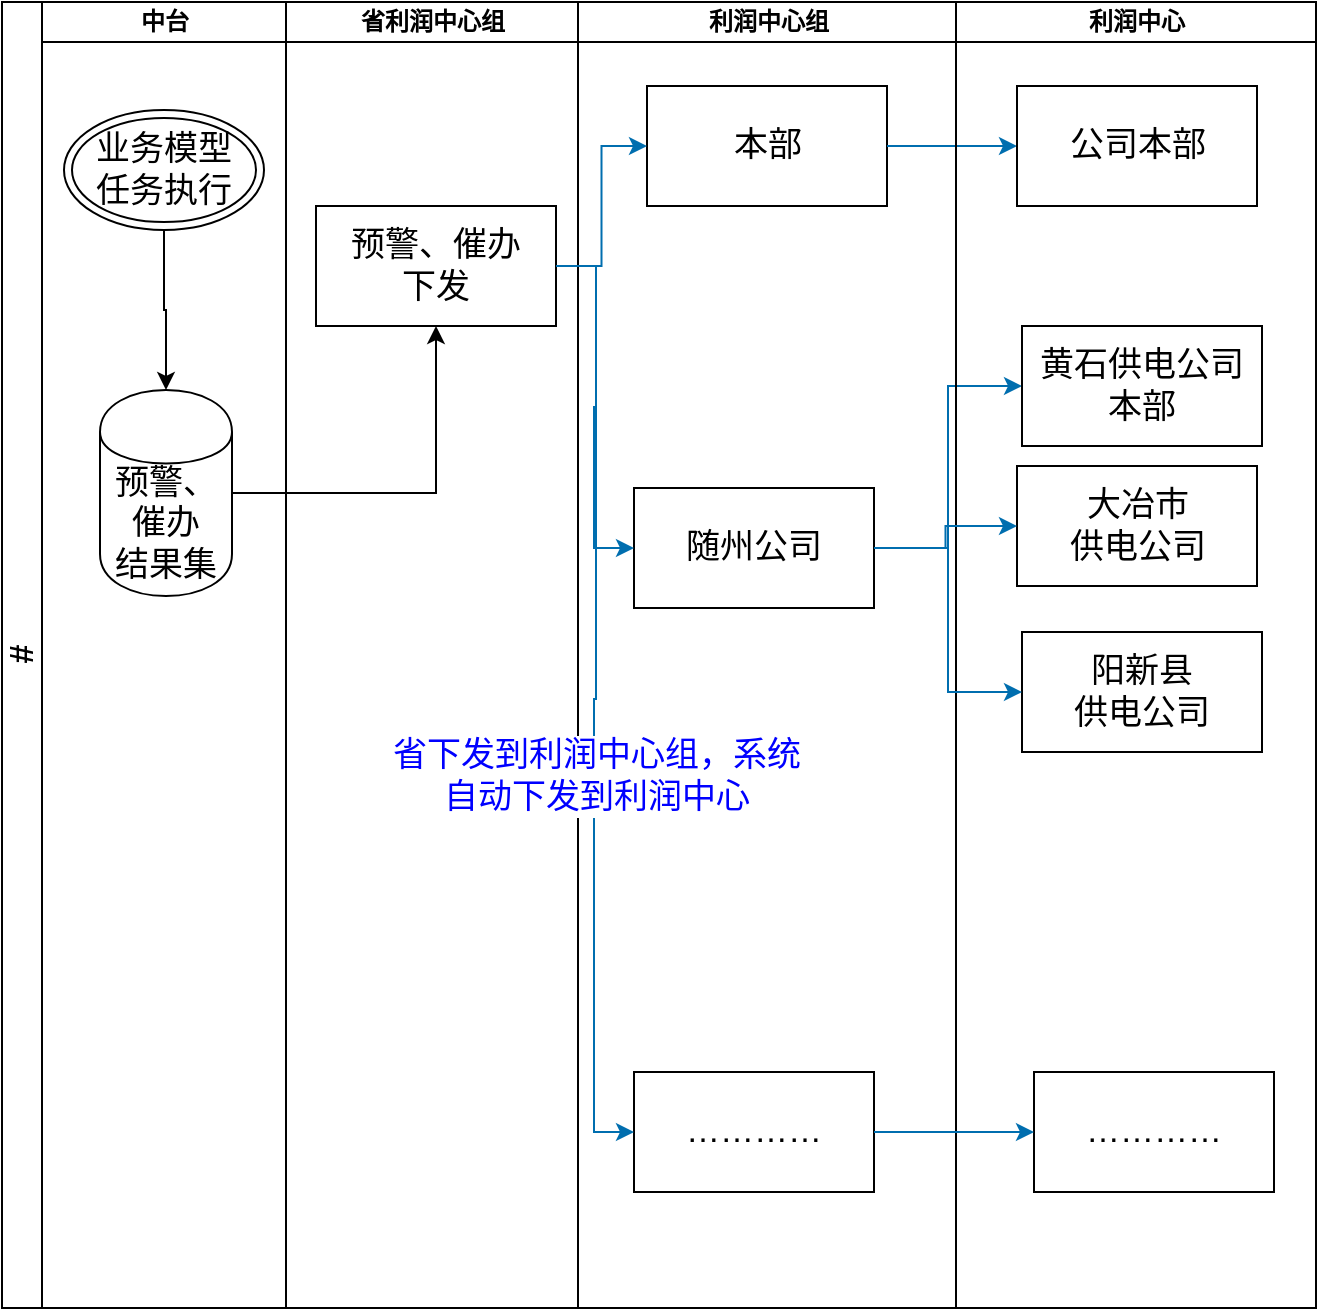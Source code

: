 <mxfile version="13.10.6" type="github">
  <diagram name="Page-1" id="74e2e168-ea6b-b213-b513-2b3c1d86103e">
    <mxGraphModel dx="946" dy="662" grid="0" gridSize="11" guides="1" tooltips="1" connect="1" arrows="1" fold="1" page="1" pageScale="1" pageWidth="1100" pageHeight="850" background="#ffffff" math="0" shadow="0">
      <root>
        <mxCell id="0" />
        <mxCell id="1" parent="0" />
        <mxCell id="Cbq1dcXYgktHrHffWFOS-9" value="#" style="swimlane;html=1;childLayout=stackLayout;resizeParent=1;resizeParentMax=0;startSize=20;horizontal=0;horizontalStack=1;fontSize=17;" vertex="1" parent="1">
          <mxGeometry x="295" y="163" width="657" height="653" as="geometry">
            <mxRectangle x="295" y="163" width="30" height="157" as="alternateBounds" />
          </mxGeometry>
        </mxCell>
        <mxCell id="Cbq1dcXYgktHrHffWFOS-10" value="中台" style="swimlane;html=1;startSize=20;" vertex="1" parent="Cbq1dcXYgktHrHffWFOS-9">
          <mxGeometry x="20" width="122" height="653" as="geometry" />
        </mxCell>
        <mxCell id="Cbq1dcXYgktHrHffWFOS-21" value="业务模型&lt;br&gt;任务执行" style="ellipse;shape=doubleEllipse;whiteSpace=wrap;html=1;fontSize=17;" vertex="1" parent="Cbq1dcXYgktHrHffWFOS-10">
          <mxGeometry x="11" y="54" width="100" height="60" as="geometry" />
        </mxCell>
        <mxCell id="Cbq1dcXYgktHrHffWFOS-23" value="预警、催办&lt;br&gt;结果集" style="shape=cylinder;whiteSpace=wrap;html=1;boundedLbl=1;backgroundOutline=1;fontSize=17;" vertex="1" parent="Cbq1dcXYgktHrHffWFOS-10">
          <mxGeometry x="29" y="194" width="66" height="103" as="geometry" />
        </mxCell>
        <mxCell id="Cbq1dcXYgktHrHffWFOS-24" value="" style="edgeStyle=orthogonalEdgeStyle;rounded=0;orthogonalLoop=1;jettySize=auto;html=1;fontSize=17;" edge="1" parent="Cbq1dcXYgktHrHffWFOS-10" source="Cbq1dcXYgktHrHffWFOS-21" target="Cbq1dcXYgktHrHffWFOS-23">
          <mxGeometry relative="1" as="geometry" />
        </mxCell>
        <mxCell id="Cbq1dcXYgktHrHffWFOS-11" value="省利润中心组" style="swimlane;html=1;startSize=20;" vertex="1" parent="Cbq1dcXYgktHrHffWFOS-9">
          <mxGeometry x="142" width="146" height="653" as="geometry" />
        </mxCell>
        <mxCell id="Cbq1dcXYgktHrHffWFOS-26" value="预警、催办&lt;br&gt;下发" style="whiteSpace=wrap;html=1;fontSize=17;" vertex="1" parent="Cbq1dcXYgktHrHffWFOS-11">
          <mxGeometry x="15" y="102" width="120" height="60" as="geometry" />
        </mxCell>
        <mxCell id="Cbq1dcXYgktHrHffWFOS-20" value="利润中心组" style="swimlane;html=1;startSize=20;" vertex="1" parent="Cbq1dcXYgktHrHffWFOS-9">
          <mxGeometry x="288" width="189" height="653" as="geometry" />
        </mxCell>
        <mxCell id="Cbq1dcXYgktHrHffWFOS-33" value="…………" style="whiteSpace=wrap;html=1;fontSize=17;" vertex="1" parent="Cbq1dcXYgktHrHffWFOS-20">
          <mxGeometry x="28" y="535" width="120" height="60" as="geometry" />
        </mxCell>
        <mxCell id="Cbq1dcXYgktHrHffWFOS-37" value="随州公司" style="whiteSpace=wrap;html=1;fontSize=17;" vertex="1" parent="Cbq1dcXYgktHrHffWFOS-20">
          <mxGeometry x="28" y="243" width="120" height="60" as="geometry" />
        </mxCell>
        <mxCell id="Cbq1dcXYgktHrHffWFOS-39" value="本部" style="whiteSpace=wrap;html=1;fontSize=17;" vertex="1" parent="Cbq1dcXYgktHrHffWFOS-20">
          <mxGeometry x="34.5" y="42" width="120" height="60" as="geometry" />
        </mxCell>
        <mxCell id="Cbq1dcXYgktHrHffWFOS-27" value="" style="edgeStyle=orthogonalEdgeStyle;rounded=0;orthogonalLoop=1;jettySize=auto;html=1;fontSize=17;" edge="1" parent="Cbq1dcXYgktHrHffWFOS-9" source="Cbq1dcXYgktHrHffWFOS-23" target="Cbq1dcXYgktHrHffWFOS-26">
          <mxGeometry relative="1" as="geometry" />
        </mxCell>
        <mxCell id="Cbq1dcXYgktHrHffWFOS-34" value="" style="edgeStyle=orthogonalEdgeStyle;rounded=0;orthogonalLoop=1;jettySize=auto;html=1;fontSize=17;entryX=0;entryY=0.5;entryDx=0;entryDy=0;fillColor=#1ba1e2;strokeColor=#006EAF;" edge="1" parent="Cbq1dcXYgktHrHffWFOS-9" source="Cbq1dcXYgktHrHffWFOS-26" target="Cbq1dcXYgktHrHffWFOS-33">
          <mxGeometry relative="1" as="geometry" />
        </mxCell>
        <mxCell id="Cbq1dcXYgktHrHffWFOS-54" value="省下发到利润中心组，系统&lt;br&gt;自动下发到利润中心" style="edgeLabel;html=1;align=center;verticalAlign=middle;resizable=0;points=[];fontSize=17;fontColor=#0000FF;" vertex="1" connectable="0" parent="Cbq1dcXYgktHrHffWFOS-34">
          <mxGeometry x="0.165" y="1" relative="1" as="geometry">
            <mxPoint as="offset" />
          </mxGeometry>
        </mxCell>
        <mxCell id="Cbq1dcXYgktHrHffWFOS-38" style="edgeStyle=orthogonalEdgeStyle;rounded=0;orthogonalLoop=1;jettySize=auto;html=1;fontSize=17;entryX=0;entryY=0.5;entryDx=0;entryDy=0;fillColor=#1ba1e2;strokeColor=#006EAF;" edge="1" parent="Cbq1dcXYgktHrHffWFOS-9" source="Cbq1dcXYgktHrHffWFOS-26" target="Cbq1dcXYgktHrHffWFOS-37">
          <mxGeometry relative="1" as="geometry" />
        </mxCell>
        <mxCell id="Cbq1dcXYgktHrHffWFOS-41" style="edgeStyle=orthogonalEdgeStyle;rounded=0;orthogonalLoop=1;jettySize=auto;html=1;entryX=0;entryY=0.5;entryDx=0;entryDy=0;fontSize=17;fontColor=#33FF33;labelBackgroundColor=#33FF33;fillColor=#1ba1e2;strokeColor=#006EAF;" edge="1" parent="Cbq1dcXYgktHrHffWFOS-9" source="Cbq1dcXYgktHrHffWFOS-26" target="Cbq1dcXYgktHrHffWFOS-39">
          <mxGeometry relative="1" as="geometry" />
        </mxCell>
        <mxCell id="Cbq1dcXYgktHrHffWFOS-45" value="" style="edgeStyle=orthogonalEdgeStyle;rounded=0;orthogonalLoop=1;jettySize=auto;html=1;labelBackgroundColor=#000000;fontSize=17;fontColor=#33FF33;fillColor=#1ba1e2;strokeColor=#006EAF;" edge="1" parent="Cbq1dcXYgktHrHffWFOS-9" source="Cbq1dcXYgktHrHffWFOS-39" target="Cbq1dcXYgktHrHffWFOS-44">
          <mxGeometry relative="1" as="geometry" />
        </mxCell>
        <mxCell id="Cbq1dcXYgktHrHffWFOS-47" value="" style="edgeStyle=orthogonalEdgeStyle;rounded=0;orthogonalLoop=1;jettySize=auto;html=1;labelBackgroundColor=#000000;fontSize=17;fontColor=#33FF33;entryX=0;entryY=0.5;entryDx=0;entryDy=0;fillColor=#1ba1e2;strokeColor=#006EAF;" edge="1" parent="Cbq1dcXYgktHrHffWFOS-9" source="Cbq1dcXYgktHrHffWFOS-37" target="Cbq1dcXYgktHrHffWFOS-46">
          <mxGeometry relative="1" as="geometry" />
        </mxCell>
        <mxCell id="Cbq1dcXYgktHrHffWFOS-12" value="利润中心" style="swimlane;html=1;startSize=20;" vertex="1" parent="Cbq1dcXYgktHrHffWFOS-9">
          <mxGeometry x="477" width="180" height="653" as="geometry" />
        </mxCell>
        <mxCell id="Cbq1dcXYgktHrHffWFOS-44" value="公司本部" style="whiteSpace=wrap;html=1;fontSize=17;" vertex="1" parent="Cbq1dcXYgktHrHffWFOS-12">
          <mxGeometry x="30.5" y="42" width="120" height="60" as="geometry" />
        </mxCell>
        <mxCell id="Cbq1dcXYgktHrHffWFOS-46" value="黄石供电公司本部" style="whiteSpace=wrap;html=1;fontSize=17;" vertex="1" parent="Cbq1dcXYgktHrHffWFOS-12">
          <mxGeometry x="33" y="162" width="120" height="60" as="geometry" />
        </mxCell>
        <mxCell id="Cbq1dcXYgktHrHffWFOS-49" value="阳新县&lt;br&gt;供电公司" style="whiteSpace=wrap;html=1;fontSize=17;" vertex="1" parent="Cbq1dcXYgktHrHffWFOS-12">
          <mxGeometry x="33" y="315" width="120" height="60" as="geometry" />
        </mxCell>
        <mxCell id="Cbq1dcXYgktHrHffWFOS-48" value="大冶市&lt;br&gt;供电公司" style="whiteSpace=wrap;html=1;fontSize=17;" vertex="1" parent="Cbq1dcXYgktHrHffWFOS-12">
          <mxGeometry x="30.5" y="232" width="120" height="60" as="geometry" />
        </mxCell>
        <mxCell id="Cbq1dcXYgktHrHffWFOS-50" value="…………" style="whiteSpace=wrap;html=1;fontSize=17;" vertex="1" parent="Cbq1dcXYgktHrHffWFOS-12">
          <mxGeometry x="39" y="535" width="120" height="60" as="geometry" />
        </mxCell>
        <mxCell id="Cbq1dcXYgktHrHffWFOS-51" value="" style="edgeStyle=orthogonalEdgeStyle;rounded=0;orthogonalLoop=1;jettySize=auto;html=1;labelBackgroundColor=#000000;fontSize=17;fontColor=#33FF33;fillColor=#1ba1e2;strokeColor=#006EAF;" edge="1" parent="Cbq1dcXYgktHrHffWFOS-9" source="Cbq1dcXYgktHrHffWFOS-33" target="Cbq1dcXYgktHrHffWFOS-50">
          <mxGeometry relative="1" as="geometry" />
        </mxCell>
        <mxCell id="Cbq1dcXYgktHrHffWFOS-52" style="edgeStyle=orthogonalEdgeStyle;rounded=0;orthogonalLoop=1;jettySize=auto;html=1;exitX=1;exitY=0.5;exitDx=0;exitDy=0;entryX=0;entryY=0.5;entryDx=0;entryDy=0;labelBackgroundColor=#000000;fontSize=17;fontColor=#33FF33;fillColor=#1ba1e2;strokeColor=#006EAF;" edge="1" parent="Cbq1dcXYgktHrHffWFOS-9" source="Cbq1dcXYgktHrHffWFOS-37" target="Cbq1dcXYgktHrHffWFOS-48">
          <mxGeometry relative="1" as="geometry" />
        </mxCell>
        <mxCell id="Cbq1dcXYgktHrHffWFOS-53" style="edgeStyle=orthogonalEdgeStyle;rounded=0;orthogonalLoop=1;jettySize=auto;html=1;entryX=0;entryY=0.5;entryDx=0;entryDy=0;labelBackgroundColor=#000000;fontSize=17;fontColor=#33FF33;fillColor=#1ba1e2;strokeColor=#006EAF;" edge="1" parent="Cbq1dcXYgktHrHffWFOS-9" source="Cbq1dcXYgktHrHffWFOS-37" target="Cbq1dcXYgktHrHffWFOS-49">
          <mxGeometry relative="1" as="geometry" />
        </mxCell>
      </root>
    </mxGraphModel>
  </diagram>
</mxfile>
